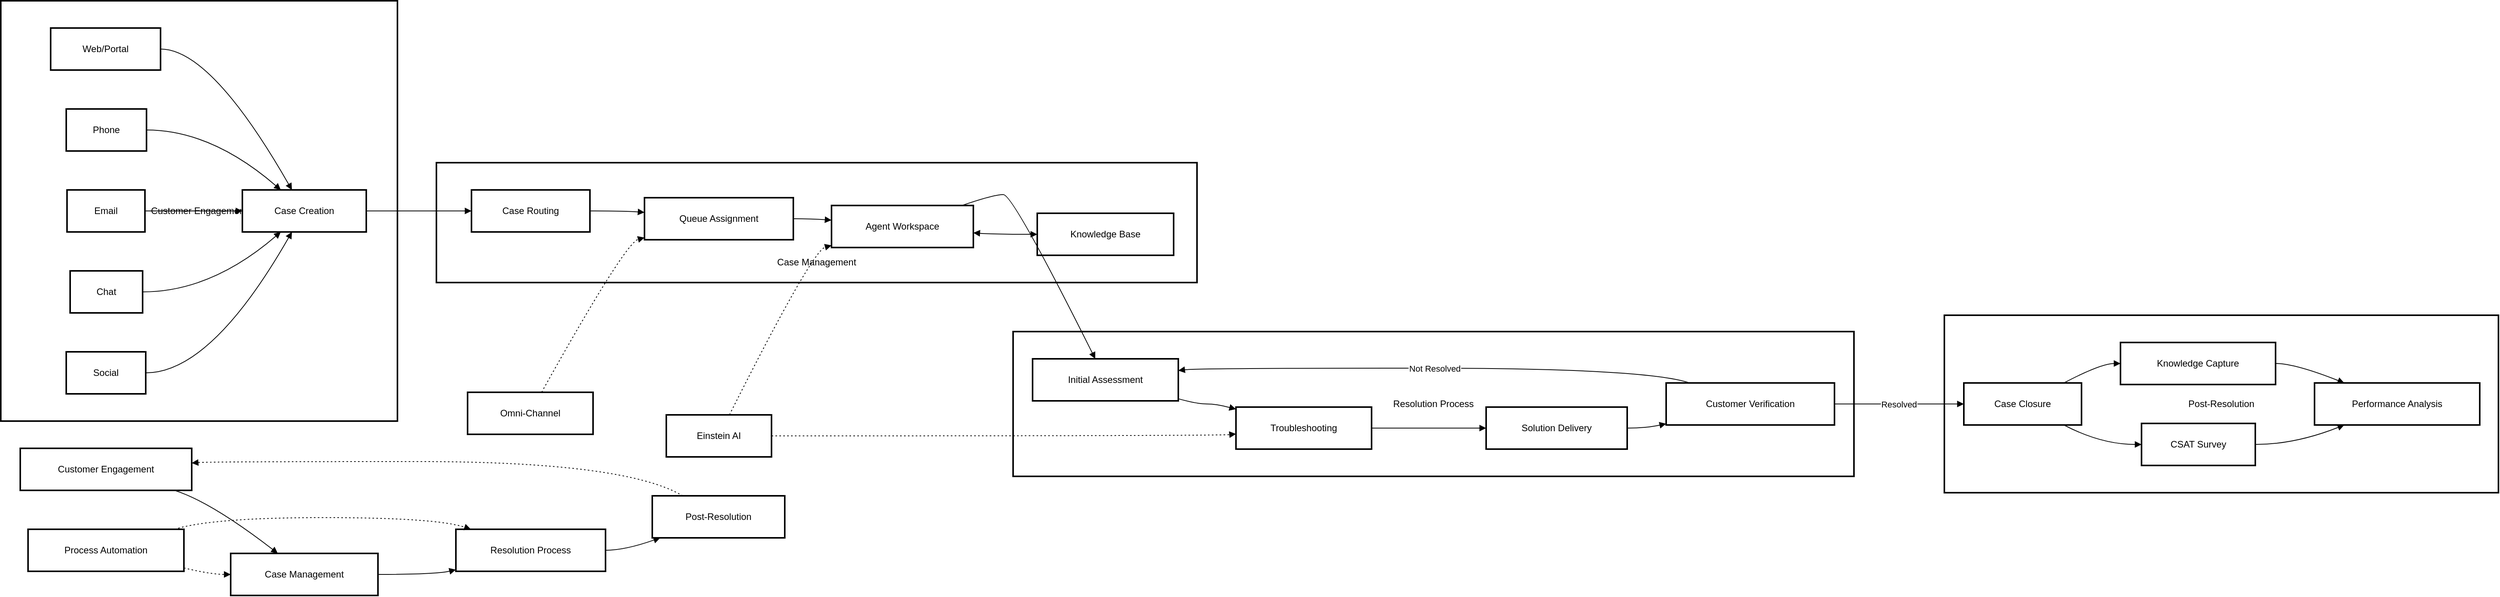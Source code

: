 <mxfile version="26.2.9">
  <diagram name="Page-1" id="MXerSblx2QtSsS4sda8x">
    <mxGraphModel dx="1080" dy="691" grid="1" gridSize="10" guides="1" tooltips="1" connect="1" arrows="1" fold="1" page="1" pageScale="1" pageWidth="827" pageHeight="1169" math="0" shadow="0">
      <root>
        <mxCell id="0" />
        <mxCell id="1" parent="0" />
        <mxCell id="eYmNerT5Zmwe0UzucHqN-105" value="Post-Resolution" style="whiteSpace=wrap;strokeWidth=2;" vertex="1" parent="1">
          <mxGeometry x="2514" y="744" width="711" height="228" as="geometry" />
        </mxCell>
        <mxCell id="eYmNerT5Zmwe0UzucHqN-106" value="Resolution Process" style="whiteSpace=wrap;strokeWidth=2;" vertex="1" parent="1">
          <mxGeometry x="1319" y="765" width="1079" height="186" as="geometry" />
        </mxCell>
        <mxCell id="eYmNerT5Zmwe0UzucHqN-107" value="&#xa;&#xa;&#xa;&#xa;&#xa;&#xa;&#xa;Case Management" style="whiteSpace=wrap;strokeWidth=2;" vertex="1" parent="1">
          <mxGeometry x="579" y="548" width="976" height="154" as="geometry" />
        </mxCell>
        <mxCell id="eYmNerT5Zmwe0UzucHqN-108" value="Customer Engagement" style="whiteSpace=wrap;strokeWidth=2;" vertex="1" parent="1">
          <mxGeometry x="20" y="340" width="509" height="540" as="geometry" />
        </mxCell>
        <mxCell id="eYmNerT5Zmwe0UzucHqN-109" value="Customer Engagement" style="whiteSpace=wrap;strokeWidth=2;" vertex="1" parent="1">
          <mxGeometry x="45" y="915" width="220" height="54" as="geometry" />
        </mxCell>
        <mxCell id="eYmNerT5Zmwe0UzucHqN-110" value="Case Management" style="whiteSpace=wrap;strokeWidth=2;" vertex="1" parent="1">
          <mxGeometry x="315" y="1050" width="189" height="54" as="geometry" />
        </mxCell>
        <mxCell id="eYmNerT5Zmwe0UzucHqN-111" value="Resolution Process" style="whiteSpace=wrap;strokeWidth=2;" vertex="1" parent="1">
          <mxGeometry x="604" y="1019" width="192" height="54" as="geometry" />
        </mxCell>
        <mxCell id="eYmNerT5Zmwe0UzucHqN-112" value="Post-Resolution" style="whiteSpace=wrap;strokeWidth=2;" vertex="1" parent="1">
          <mxGeometry x="856" y="976" width="170" height="54" as="geometry" />
        </mxCell>
        <mxCell id="eYmNerT5Zmwe0UzucHqN-113" value="Web/Portal" style="whiteSpace=wrap;strokeWidth=2;" vertex="1" parent="1">
          <mxGeometry x="84" y="375" width="141" height="54" as="geometry" />
        </mxCell>
        <mxCell id="eYmNerT5Zmwe0UzucHqN-114" value="Case Creation" style="whiteSpace=wrap;strokeWidth=2;" vertex="1" parent="1">
          <mxGeometry x="330" y="583" width="159" height="54" as="geometry" />
        </mxCell>
        <mxCell id="eYmNerT5Zmwe0UzucHqN-115" value="Phone" style="whiteSpace=wrap;strokeWidth=2;" vertex="1" parent="1">
          <mxGeometry x="104" y="479" width="103" height="54" as="geometry" />
        </mxCell>
        <mxCell id="eYmNerT5Zmwe0UzucHqN-116" value="Email" style="whiteSpace=wrap;strokeWidth=2;" vertex="1" parent="1">
          <mxGeometry x="105" y="583" width="100" height="54" as="geometry" />
        </mxCell>
        <mxCell id="eYmNerT5Zmwe0UzucHqN-117" value="Chat" style="whiteSpace=wrap;strokeWidth=2;" vertex="1" parent="1">
          <mxGeometry x="109" y="687" width="93" height="54" as="geometry" />
        </mxCell>
        <mxCell id="eYmNerT5Zmwe0UzucHqN-118" value="Social" style="whiteSpace=wrap;strokeWidth=2;" vertex="1" parent="1">
          <mxGeometry x="104" y="791" width="102" height="54" as="geometry" />
        </mxCell>
        <mxCell id="eYmNerT5Zmwe0UzucHqN-119" value="Case Routing" style="whiteSpace=wrap;strokeWidth=2;" vertex="1" parent="1">
          <mxGeometry x="624" y="583" width="152" height="54" as="geometry" />
        </mxCell>
        <mxCell id="eYmNerT5Zmwe0UzucHqN-120" value="Queue Assignment" style="whiteSpace=wrap;strokeWidth=2;" vertex="1" parent="1">
          <mxGeometry x="846" y="593" width="191" height="54" as="geometry" />
        </mxCell>
        <mxCell id="eYmNerT5Zmwe0UzucHqN-121" value="Agent Workspace" style="whiteSpace=wrap;strokeWidth=2;" vertex="1" parent="1">
          <mxGeometry x="1086" y="603" width="182" height="54" as="geometry" />
        </mxCell>
        <mxCell id="eYmNerT5Zmwe0UzucHqN-122" value="Knowledge Base" style="whiteSpace=wrap;strokeWidth=2;" vertex="1" parent="1">
          <mxGeometry x="1350" y="613" width="175" height="54" as="geometry" />
        </mxCell>
        <mxCell id="eYmNerT5Zmwe0UzucHqN-123" value="Initial Assessment" style="whiteSpace=wrap;strokeWidth=2;" vertex="1" parent="1">
          <mxGeometry x="1344" y="800" width="187" height="54" as="geometry" />
        </mxCell>
        <mxCell id="eYmNerT5Zmwe0UzucHqN-124" value="Troubleshooting" style="whiteSpace=wrap;strokeWidth=2;" vertex="1" parent="1">
          <mxGeometry x="1605" y="862" width="174" height="54" as="geometry" />
        </mxCell>
        <mxCell id="eYmNerT5Zmwe0UzucHqN-125" value="Solution Delivery" style="whiteSpace=wrap;strokeWidth=2;" vertex="1" parent="1">
          <mxGeometry x="1926" y="862" width="181" height="54" as="geometry" />
        </mxCell>
        <mxCell id="eYmNerT5Zmwe0UzucHqN-126" value="Customer Verification" style="whiteSpace=wrap;strokeWidth=2;" vertex="1" parent="1">
          <mxGeometry x="2157" y="831" width="216" height="54" as="geometry" />
        </mxCell>
        <mxCell id="eYmNerT5Zmwe0UzucHqN-127" value="Case Closure" style="whiteSpace=wrap;strokeWidth=2;" vertex="1" parent="1">
          <mxGeometry x="2539" y="831" width="151" height="54" as="geometry" />
        </mxCell>
        <mxCell id="eYmNerT5Zmwe0UzucHqN-128" value="CSAT Survey" style="whiteSpace=wrap;strokeWidth=2;" vertex="1" parent="1">
          <mxGeometry x="2767" y="883" width="146" height="54" as="geometry" />
        </mxCell>
        <mxCell id="eYmNerT5Zmwe0UzucHqN-129" value="Knowledge Capture" style="whiteSpace=wrap;strokeWidth=2;" vertex="1" parent="1">
          <mxGeometry x="2740" y="779" width="199" height="54" as="geometry" />
        </mxCell>
        <mxCell id="eYmNerT5Zmwe0UzucHqN-130" value="Performance Analysis" style="whiteSpace=wrap;strokeWidth=2;" vertex="1" parent="1">
          <mxGeometry x="2989" y="831" width="212" height="54" as="geometry" />
        </mxCell>
        <mxCell id="eYmNerT5Zmwe0UzucHqN-131" value="Einstein AI" style="whiteSpace=wrap;strokeWidth=2;" vertex="1" parent="1">
          <mxGeometry x="874" y="872" width="135" height="54" as="geometry" />
        </mxCell>
        <mxCell id="eYmNerT5Zmwe0UzucHqN-132" value="Omni-Channel" style="whiteSpace=wrap;strokeWidth=2;" vertex="1" parent="1">
          <mxGeometry x="619" y="843" width="161" height="54" as="geometry" />
        </mxCell>
        <mxCell id="eYmNerT5Zmwe0UzucHqN-133" value="Process Automation" style="whiteSpace=wrap;strokeWidth=2;" vertex="1" parent="1">
          <mxGeometry x="55" y="1019" width="200" height="54" as="geometry" />
        </mxCell>
        <mxCell id="eYmNerT5Zmwe0UzucHqN-134" value="" style="curved=1;startArrow=none;endArrow=block;exitX=0.9;exitY=1;entryX=0.32;entryY=0;rounded=0;" edge="1" parent="1" source="eYmNerT5Zmwe0UzucHqN-109" target="eYmNerT5Zmwe0UzucHqN-110">
          <mxGeometry relative="1" as="geometry">
            <Array as="points">
              <mxPoint x="290" y="984" />
            </Array>
          </mxGeometry>
        </mxCell>
        <mxCell id="eYmNerT5Zmwe0UzucHqN-135" value="" style="curved=1;startArrow=none;endArrow=block;exitX=1;exitY=0.5;entryX=0;entryY=0.96;rounded=0;" edge="1" parent="1" source="eYmNerT5Zmwe0UzucHqN-110" target="eYmNerT5Zmwe0UzucHqN-111">
          <mxGeometry relative="1" as="geometry">
            <Array as="points">
              <mxPoint x="579" y="1077" />
            </Array>
          </mxGeometry>
        </mxCell>
        <mxCell id="eYmNerT5Zmwe0UzucHqN-136" value="" style="curved=1;startArrow=none;endArrow=block;exitX=1;exitY=0.5;entryX=0.06;entryY=1;rounded=0;" edge="1" parent="1" source="eYmNerT5Zmwe0UzucHqN-111" target="eYmNerT5Zmwe0UzucHqN-112">
          <mxGeometry relative="1" as="geometry">
            <Array as="points">
              <mxPoint x="821" y="1046" />
            </Array>
          </mxGeometry>
        </mxCell>
        <mxCell id="eYmNerT5Zmwe0UzucHqN-137" value="" style="curved=1;dashed=1;dashPattern=2 3;startArrow=none;endArrow=block;exitX=0.23;exitY=0;entryX=1;entryY=0.35;rounded=0;" edge="1" parent="1" source="eYmNerT5Zmwe0UzucHqN-112" target="eYmNerT5Zmwe0UzucHqN-109">
          <mxGeometry relative="1" as="geometry">
            <Array as="points">
              <mxPoint x="821" y="932" />
              <mxPoint x="290" y="932" />
            </Array>
          </mxGeometry>
        </mxCell>
        <mxCell id="eYmNerT5Zmwe0UzucHqN-138" value="" style="curved=1;startArrow=none;endArrow=block;exitX=1.01;exitY=0.5;entryX=0.4;entryY=0;rounded=0;" edge="1" parent="1" source="eYmNerT5Zmwe0UzucHqN-113" target="eYmNerT5Zmwe0UzucHqN-114">
          <mxGeometry relative="1" as="geometry">
            <Array as="points">
              <mxPoint x="290" y="402" />
            </Array>
          </mxGeometry>
        </mxCell>
        <mxCell id="eYmNerT5Zmwe0UzucHqN-139" value="" style="curved=1;startArrow=none;endArrow=block;exitX=1;exitY=0.5;entryX=0.31;entryY=0;rounded=0;" edge="1" parent="1" source="eYmNerT5Zmwe0UzucHqN-115" target="eYmNerT5Zmwe0UzucHqN-114">
          <mxGeometry relative="1" as="geometry">
            <Array as="points">
              <mxPoint x="290" y="506" />
            </Array>
          </mxGeometry>
        </mxCell>
        <mxCell id="eYmNerT5Zmwe0UzucHqN-140" value="" style="curved=1;startArrow=none;endArrow=block;exitX=1;exitY=0.5;entryX=0;entryY=0.5;rounded=0;" edge="1" parent="1" source="eYmNerT5Zmwe0UzucHqN-116" target="eYmNerT5Zmwe0UzucHqN-114">
          <mxGeometry relative="1" as="geometry">
            <Array as="points" />
          </mxGeometry>
        </mxCell>
        <mxCell id="eYmNerT5Zmwe0UzucHqN-141" value="" style="curved=1;startArrow=none;endArrow=block;exitX=1;exitY=0.5;entryX=0.31;entryY=1;rounded=0;" edge="1" parent="1" source="eYmNerT5Zmwe0UzucHqN-117" target="eYmNerT5Zmwe0UzucHqN-114">
          <mxGeometry relative="1" as="geometry">
            <Array as="points">
              <mxPoint x="290" y="714" />
            </Array>
          </mxGeometry>
        </mxCell>
        <mxCell id="eYmNerT5Zmwe0UzucHqN-142" value="" style="curved=1;startArrow=none;endArrow=block;exitX=1;exitY=0.5;entryX=0.4;entryY=1;rounded=0;" edge="1" parent="1" source="eYmNerT5Zmwe0UzucHqN-118" target="eYmNerT5Zmwe0UzucHqN-114">
          <mxGeometry relative="1" as="geometry">
            <Array as="points">
              <mxPoint x="290" y="818" />
            </Array>
          </mxGeometry>
        </mxCell>
        <mxCell id="eYmNerT5Zmwe0UzucHqN-143" value="" style="curved=1;startArrow=none;endArrow=block;exitX=1;exitY=0.5;entryX=0;entryY=0.35;rounded=0;" edge="1" parent="1" source="eYmNerT5Zmwe0UzucHqN-119" target="eYmNerT5Zmwe0UzucHqN-120">
          <mxGeometry relative="1" as="geometry">
            <Array as="points">
              <mxPoint x="821" y="610" />
            </Array>
          </mxGeometry>
        </mxCell>
        <mxCell id="eYmNerT5Zmwe0UzucHqN-144" value="" style="curved=1;startArrow=none;endArrow=block;exitX=1;exitY=0.5;entryX=0;entryY=0.35;rounded=0;" edge="1" parent="1" source="eYmNerT5Zmwe0UzucHqN-120" target="eYmNerT5Zmwe0UzucHqN-121">
          <mxGeometry relative="1" as="geometry">
            <Array as="points">
              <mxPoint x="1061" y="620" />
            </Array>
          </mxGeometry>
        </mxCell>
        <mxCell id="eYmNerT5Zmwe0UzucHqN-145" value="" style="curved=1;startArrow=block;endArrow=block;exitX=1;exitY=0.65;entryX=0;entryY=0.5;rounded=0;" edge="1" parent="1" source="eYmNerT5Zmwe0UzucHqN-121" target="eYmNerT5Zmwe0UzucHqN-122">
          <mxGeometry relative="1" as="geometry">
            <Array as="points">
              <mxPoint x="1294" y="640" />
            </Array>
          </mxGeometry>
        </mxCell>
        <mxCell id="eYmNerT5Zmwe0UzucHqN-146" value="" style="curved=1;startArrow=none;endArrow=block;exitX=1;exitY=0.95;entryX=0;entryY=0.05;rounded=0;" edge="1" parent="1" source="eYmNerT5Zmwe0UzucHqN-123" target="eYmNerT5Zmwe0UzucHqN-124">
          <mxGeometry relative="1" as="geometry">
            <Array as="points">
              <mxPoint x="1555" y="858" />
              <mxPoint x="1580" y="858" />
            </Array>
          </mxGeometry>
        </mxCell>
        <mxCell id="eYmNerT5Zmwe0UzucHqN-147" value="" style="curved=1;startArrow=none;endArrow=block;exitX=1;exitY=0.5;entryX=0;entryY=0.5;rounded=0;" edge="1" parent="1" source="eYmNerT5Zmwe0UzucHqN-124" target="eYmNerT5Zmwe0UzucHqN-125">
          <mxGeometry relative="1" as="geometry">
            <Array as="points" />
          </mxGeometry>
        </mxCell>
        <mxCell id="eYmNerT5Zmwe0UzucHqN-148" value="" style="curved=1;startArrow=none;endArrow=block;exitX=1;exitY=0.5;entryX=0;entryY=0.97;rounded=0;" edge="1" parent="1" source="eYmNerT5Zmwe0UzucHqN-125" target="eYmNerT5Zmwe0UzucHqN-126">
          <mxGeometry relative="1" as="geometry">
            <Array as="points">
              <mxPoint x="2132" y="889" />
            </Array>
          </mxGeometry>
        </mxCell>
        <mxCell id="eYmNerT5Zmwe0UzucHqN-149" value="Not Resolved" style="curved=1;startArrow=none;endArrow=block;exitX=0.14;exitY=0;entryX=1;entryY=0.28;rounded=0;" edge="1" parent="1" source="eYmNerT5Zmwe0UzucHqN-126" target="eYmNerT5Zmwe0UzucHqN-123">
          <mxGeometry relative="1" as="geometry">
            <Array as="points">
              <mxPoint x="2132" y="812" />
              <mxPoint x="1555" y="812" />
            </Array>
          </mxGeometry>
        </mxCell>
        <mxCell id="eYmNerT5Zmwe0UzucHqN-150" value="" style="curved=1;startArrow=none;endArrow=block;exitX=0.85;exitY=1;entryX=0;entryY=0.5;rounded=0;" edge="1" parent="1" source="eYmNerT5Zmwe0UzucHqN-127" target="eYmNerT5Zmwe0UzucHqN-128">
          <mxGeometry relative="1" as="geometry">
            <Array as="points">
              <mxPoint x="2715" y="910" />
            </Array>
          </mxGeometry>
        </mxCell>
        <mxCell id="eYmNerT5Zmwe0UzucHqN-151" value="" style="curved=1;startArrow=none;endArrow=block;exitX=0.85;exitY=0;entryX=0;entryY=0.5;rounded=0;" edge="1" parent="1" source="eYmNerT5Zmwe0UzucHqN-127" target="eYmNerT5Zmwe0UzucHqN-129">
          <mxGeometry relative="1" as="geometry">
            <Array as="points">
              <mxPoint x="2715" y="806" />
            </Array>
          </mxGeometry>
        </mxCell>
        <mxCell id="eYmNerT5Zmwe0UzucHqN-152" value="" style="curved=1;startArrow=none;endArrow=block;exitX=1;exitY=0.5;entryX=0.18;entryY=1;rounded=0;" edge="1" parent="1" source="eYmNerT5Zmwe0UzucHqN-128" target="eYmNerT5Zmwe0UzucHqN-130">
          <mxGeometry relative="1" as="geometry">
            <Array as="points">
              <mxPoint x="2964" y="910" />
            </Array>
          </mxGeometry>
        </mxCell>
        <mxCell id="eYmNerT5Zmwe0UzucHqN-153" value="" style="curved=1;startArrow=none;endArrow=block;exitX=1;exitY=0.5;entryX=0.18;entryY=0;rounded=0;" edge="1" parent="1" source="eYmNerT5Zmwe0UzucHqN-129" target="eYmNerT5Zmwe0UzucHqN-130">
          <mxGeometry relative="1" as="geometry">
            <Array as="points">
              <mxPoint x="2964" y="806" />
            </Array>
          </mxGeometry>
        </mxCell>
        <mxCell id="eYmNerT5Zmwe0UzucHqN-154" value="" style="curved=1;startArrow=none;endArrow=block;exitX=1;exitY=0.5;entryX=0;entryY=0.5;rounded=0;" edge="1" parent="1" source="eYmNerT5Zmwe0UzucHqN-114" target="eYmNerT5Zmwe0UzucHqN-119">
          <mxGeometry relative="1" as="geometry">
            <Array as="points" />
          </mxGeometry>
        </mxCell>
        <mxCell id="eYmNerT5Zmwe0UzucHqN-155" value="" style="curved=1;startArrow=none;endArrow=block;exitX=0.92;exitY=0;entryX=0.43;entryY=0;rounded=0;" edge="1" parent="1" source="eYmNerT5Zmwe0UzucHqN-121" target="eYmNerT5Zmwe0UzucHqN-123">
          <mxGeometry relative="1" as="geometry">
            <Array as="points">
              <mxPoint x="1294" y="589" />
              <mxPoint x="1319" y="589" />
            </Array>
          </mxGeometry>
        </mxCell>
        <mxCell id="eYmNerT5Zmwe0UzucHqN-156" value="Resolved" style="curved=1;startArrow=none;endArrow=block;exitX=1;exitY=0.5;entryX=0;entryY=0.5;rounded=0;" edge="1" parent="1" source="eYmNerT5Zmwe0UzucHqN-126" target="eYmNerT5Zmwe0UzucHqN-127">
          <mxGeometry relative="1" as="geometry">
            <Array as="points" />
          </mxGeometry>
        </mxCell>
        <mxCell id="eYmNerT5Zmwe0UzucHqN-157" value="" style="curved=1;dashed=1;dashPattern=2 3;startArrow=none;endArrow=block;exitX=0.6;exitY=0;entryX=0;entryY=0.95;rounded=0;" edge="1" parent="1" source="eYmNerT5Zmwe0UzucHqN-131" target="eYmNerT5Zmwe0UzucHqN-121">
          <mxGeometry relative="1" as="geometry">
            <Array as="points">
              <mxPoint x="1061" y="661" />
            </Array>
          </mxGeometry>
        </mxCell>
        <mxCell id="eYmNerT5Zmwe0UzucHqN-158" value="" style="curved=1;dashed=1;dashPattern=2 3;startArrow=none;endArrow=block;exitX=0.99;exitY=0.5;entryX=0;entryY=0.64;rounded=0;" edge="1" parent="1" source="eYmNerT5Zmwe0UzucHqN-131" target="eYmNerT5Zmwe0UzucHqN-124">
          <mxGeometry relative="1" as="geometry">
            <Array as="points">
              <mxPoint x="1580" y="899" />
            </Array>
          </mxGeometry>
        </mxCell>
        <mxCell id="eYmNerT5Zmwe0UzucHqN-159" value="" style="curved=1;dashed=1;dashPattern=2 3;startArrow=none;endArrow=block;exitX=0.59;exitY=0;entryX=0;entryY=0.95;rounded=0;" edge="1" parent="1" source="eYmNerT5Zmwe0UzucHqN-132" target="eYmNerT5Zmwe0UzucHqN-120">
          <mxGeometry relative="1" as="geometry">
            <Array as="points">
              <mxPoint x="821" y="651" />
            </Array>
          </mxGeometry>
        </mxCell>
        <mxCell id="eYmNerT5Zmwe0UzucHqN-160" value="" style="curved=1;dashed=1;dashPattern=2 3;startArrow=none;endArrow=block;exitX=1;exitY=0.92;entryX=0;entryY=0.5;rounded=0;" edge="1" parent="1" source="eYmNerT5Zmwe0UzucHqN-133" target="eYmNerT5Zmwe0UzucHqN-110">
          <mxGeometry relative="1" as="geometry">
            <Array as="points">
              <mxPoint x="290" y="1077" />
            </Array>
          </mxGeometry>
        </mxCell>
        <mxCell id="eYmNerT5Zmwe0UzucHqN-161" value="" style="curved=1;dashed=1;dashPattern=2 3;startArrow=none;endArrow=block;exitX=0.94;exitY=0;entryX=0.1;entryY=0;rounded=0;" edge="1" parent="1" source="eYmNerT5Zmwe0UzucHqN-133" target="eYmNerT5Zmwe0UzucHqN-111">
          <mxGeometry relative="1" as="geometry">
            <Array as="points">
              <mxPoint x="290" y="1004" />
              <mxPoint x="579" y="1004" />
            </Array>
          </mxGeometry>
        </mxCell>
      </root>
    </mxGraphModel>
  </diagram>
</mxfile>
